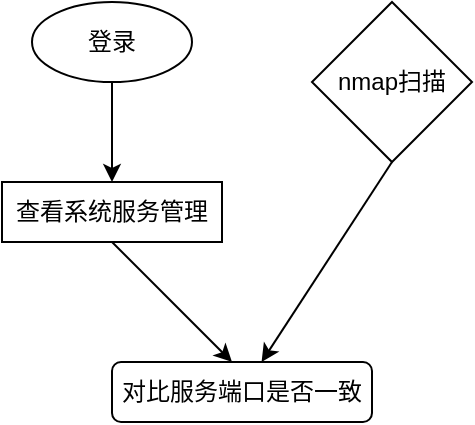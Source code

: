 <mxfile version="26.0.2">
  <diagram name="第 1 页" id="DCXG6rmNL9Dxr6k9ZcHJ">
    <mxGraphModel dx="1034" dy="446" grid="1" gridSize="10" guides="1" tooltips="1" connect="1" arrows="1" fold="1" page="1" pageScale="1" pageWidth="827" pageHeight="1169" math="0" shadow="0">
      <root>
        <mxCell id="0" />
        <mxCell id="1" parent="0" />
        <mxCell id="FpgW7-KrPQOjL7527Uh6-2" style="edgeStyle=orthogonalEdgeStyle;rounded=0;orthogonalLoop=1;jettySize=auto;html=1;exitX=0.5;exitY=1;exitDx=0;exitDy=0;" parent="1" source="FpgW7-KrPQOjL7527Uh6-1" target="FpgW7-KrPQOjL7527Uh6-3" edge="1">
          <mxGeometry relative="1" as="geometry">
            <mxPoint x="160" y="110" as="targetPoint" />
          </mxGeometry>
        </mxCell>
        <mxCell id="FpgW7-KrPQOjL7527Uh6-1" value="登录" style="ellipse;whiteSpace=wrap;html=1;" parent="1" vertex="1">
          <mxGeometry x="120" y="40" width="80" height="40" as="geometry" />
        </mxCell>
        <mxCell id="FpgW7-KrPQOjL7527Uh6-3" value="查看系统服务管理" style="rounded=0;whiteSpace=wrap;html=1;" parent="1" vertex="1">
          <mxGeometry x="105" y="130" width="110" height="30" as="geometry" />
        </mxCell>
        <mxCell id="FpgW7-KrPQOjL7527Uh6-4" value="nmap扫描" style="rhombus;whiteSpace=wrap;html=1;" parent="1" vertex="1">
          <mxGeometry x="260" y="40" width="80" height="80" as="geometry" />
        </mxCell>
        <mxCell id="FpgW7-KrPQOjL7527Uh6-5" value="对比服务端口是否一致" style="rounded=1;whiteSpace=wrap;html=1;" parent="1" vertex="1">
          <mxGeometry x="160" y="220" width="130" height="30" as="geometry" />
        </mxCell>
        <mxCell id="FpgW7-KrPQOjL7527Uh6-9" value="" style="endArrow=classic;html=1;rounded=0;exitX=0.5;exitY=1;exitDx=0;exitDy=0;" parent="1" source="FpgW7-KrPQOjL7527Uh6-3" edge="1">
          <mxGeometry width="50" height="50" relative="1" as="geometry">
            <mxPoint x="180" y="270" as="sourcePoint" />
            <mxPoint x="220" y="220" as="targetPoint" />
          </mxGeometry>
        </mxCell>
        <mxCell id="FpgW7-KrPQOjL7527Uh6-10" value="" style="endArrow=classic;html=1;rounded=0;exitX=0.5;exitY=1;exitDx=0;exitDy=0;" parent="1" source="FpgW7-KrPQOjL7527Uh6-4" target="FpgW7-KrPQOjL7527Uh6-5" edge="1">
          <mxGeometry width="50" height="50" relative="1" as="geometry">
            <mxPoint x="390" y="260" as="sourcePoint" />
            <mxPoint x="440" y="210" as="targetPoint" />
          </mxGeometry>
        </mxCell>
      </root>
    </mxGraphModel>
  </diagram>
</mxfile>
